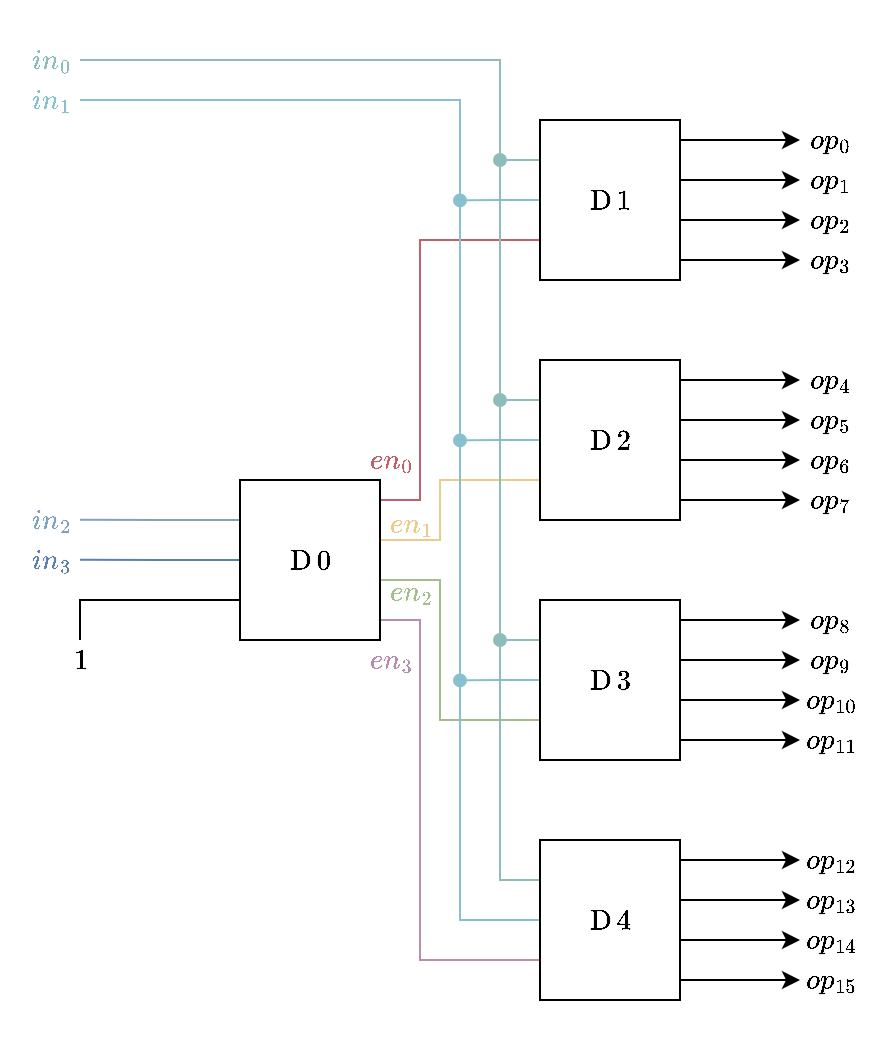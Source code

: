 <mxfile version="22.0.2" type="device">
  <diagram name="Page-1" id="uHUrfIVvx9b2arXOunB7">
    <mxGraphModel dx="1183" dy="685" grid="1" gridSize="10" guides="1" tooltips="1" connect="1" arrows="1" fold="1" page="1" pageScale="1" pageWidth="1654" pageHeight="1169" math="1" shadow="0">
      <root>
        <mxCell id="0" />
        <mxCell id="1" parent="0" />
        <mxCell id="aCQPrEgid5yJ1C7_CaqJ-37" value="$$&lt;br&gt;in_3&lt;br&gt;$$" style="text;html=1;align=center;verticalAlign=middle;resizable=0;points=[];autosize=1;strokeColor=none;fillColor=none;fontColor=#5e81ac;" vertex="1" parent="1">
          <mxGeometry x="120" y="330" width="50" height="60" as="geometry" />
        </mxCell>
        <mxCell id="aCQPrEgid5yJ1C7_CaqJ-34" value="$$&lt;br&gt;in_0&lt;br&gt;$$" style="text;html=1;align=center;verticalAlign=middle;resizable=0;points=[];autosize=1;strokeColor=none;fillColor=none;fontColor=#8FBCBB;" vertex="1" parent="1">
          <mxGeometry x="120" y="80" width="50" height="60" as="geometry" />
        </mxCell>
        <mxCell id="aCQPrEgid5yJ1C7_CaqJ-36" value="$$&lt;br&gt;in_2&lt;br&gt;$$" style="text;html=1;align=center;verticalAlign=middle;resizable=0;points=[];autosize=1;strokeColor=none;fillColor=none;fontColor=#81A1C1;" vertex="1" parent="1">
          <mxGeometry x="120" y="310" width="50" height="60" as="geometry" />
        </mxCell>
        <mxCell id="aCQPrEgid5yJ1C7_CaqJ-56" value="$$&lt;br&gt;op_{13}&lt;br&gt;$$" style="text;html=1;align=center;verticalAlign=middle;resizable=0;points=[];autosize=1;strokeColor=none;fillColor=none;" vertex="1" parent="1">
          <mxGeometry x="505" y="500" width="60" height="60" as="geometry" />
        </mxCell>
        <mxCell id="aCQPrEgid5yJ1C7_CaqJ-57" value="$$&lt;br&gt;op_{14}&lt;br&gt;$$" style="text;html=1;align=center;verticalAlign=middle;resizable=0;points=[];autosize=1;strokeColor=none;fillColor=none;" vertex="1" parent="1">
          <mxGeometry x="505" y="520" width="60" height="60" as="geometry" />
        </mxCell>
        <mxCell id="aCQPrEgid5yJ1C7_CaqJ-58" value="$$&lt;br&gt;op_{15}&lt;br&gt;$$" style="text;html=1;align=center;verticalAlign=middle;resizable=0;points=[];autosize=1;strokeColor=none;fillColor=none;" vertex="1" parent="1">
          <mxGeometry x="505" y="540" width="60" height="60" as="geometry" />
        </mxCell>
        <mxCell id="aCQPrEgid5yJ1C7_CaqJ-52" value="$$&lt;br&gt;op_9&lt;br&gt;$$" style="text;html=1;align=center;verticalAlign=middle;resizable=0;points=[];autosize=1;strokeColor=none;fillColor=none;" vertex="1" parent="1">
          <mxGeometry x="510" y="380" width="50" height="60" as="geometry" />
        </mxCell>
        <mxCell id="aCQPrEgid5yJ1C7_CaqJ-53" value="$$&lt;br&gt;op_{10}&lt;br&gt;$$" style="text;html=1;align=center;verticalAlign=middle;resizable=0;points=[];autosize=1;strokeColor=none;fillColor=none;" vertex="1" parent="1">
          <mxGeometry x="505" y="400" width="60" height="60" as="geometry" />
        </mxCell>
        <mxCell id="aCQPrEgid5yJ1C7_CaqJ-54" value="$$&lt;br&gt;op_{11}&lt;br&gt;$$" style="text;html=1;align=center;verticalAlign=middle;resizable=0;points=[];autosize=1;strokeColor=none;fillColor=none;" vertex="1" parent="1">
          <mxGeometry x="505" y="420" width="60" height="60" as="geometry" />
        </mxCell>
        <mxCell id="aCQPrEgid5yJ1C7_CaqJ-50" value="$$&lt;br&gt;op_7&lt;br&gt;$$" style="text;html=1;align=center;verticalAlign=middle;resizable=0;points=[];autosize=1;strokeColor=none;fillColor=none;" vertex="1" parent="1">
          <mxGeometry x="510" y="300" width="50" height="60" as="geometry" />
        </mxCell>
        <mxCell id="aCQPrEgid5yJ1C7_CaqJ-48" value="$$&lt;br&gt;op_5&lt;br&gt;$$" style="text;html=1;align=center;verticalAlign=middle;resizable=0;points=[];autosize=1;strokeColor=none;fillColor=none;" vertex="1" parent="1">
          <mxGeometry x="510" y="260" width="50" height="60" as="geometry" />
        </mxCell>
        <mxCell id="aCQPrEgid5yJ1C7_CaqJ-49" value="$$&lt;br&gt;op_6&lt;br&gt;$$" style="text;html=1;align=center;verticalAlign=middle;resizable=0;points=[];autosize=1;strokeColor=none;fillColor=none;" vertex="1" parent="1">
          <mxGeometry x="510" y="280" width="50" height="60" as="geometry" />
        </mxCell>
        <mxCell id="aCQPrEgid5yJ1C7_CaqJ-41" value="$$&lt;br&gt;en_2&lt;br&gt;$$" style="text;html=1;align=center;verticalAlign=middle;resizable=0;points=[];autosize=1;strokeColor=none;fillColor=none;fontColor=#a3be8c;" vertex="1" parent="1">
          <mxGeometry x="300" y="346" width="50" height="60" as="geometry" />
        </mxCell>
        <mxCell id="aCQPrEgid5yJ1C7_CaqJ-42" value="$$&lt;br&gt;en_3&lt;br&gt;$$" style="text;html=1;align=center;verticalAlign=middle;resizable=0;points=[];autosize=1;strokeColor=none;fillColor=none;fontColor=#b48ead;" vertex="1" parent="1">
          <mxGeometry x="290" y="380" width="50" height="60" as="geometry" />
        </mxCell>
        <mxCell id="aCQPrEgid5yJ1C7_CaqJ-35" value="$$&lt;br&gt;in_1&lt;br&gt;$$" style="text;html=1;align=center;verticalAlign=middle;resizable=0;points=[];autosize=1;strokeColor=none;fillColor=none;fontColor=#88C0D0;" vertex="1" parent="1">
          <mxGeometry x="120" y="100" width="50" height="60" as="geometry" />
        </mxCell>
        <mxCell id="aCQPrEgid5yJ1C7_CaqJ-3" style="edgeStyle=orthogonalEdgeStyle;rounded=0;orthogonalLoop=1;jettySize=auto;html=1;exitX=1;exitY=0.5;exitDx=0;exitDy=0;entryX=0;entryY=0.75;entryDx=0;entryDy=0;endArrow=none;endFill=0;strokeColor=#EBCB8B;" edge="1" parent="1" source="jRbW4b_myETGWLnF5Oeu-22" target="jRbW4b_myETGWLnF5Oeu-26">
          <mxGeometry relative="1" as="geometry">
            <Array as="points">
              <mxPoint x="310" y="350" />
              <mxPoint x="340" y="350" />
              <mxPoint x="340" y="320" />
            </Array>
          </mxGeometry>
        </mxCell>
        <mxCell id="aCQPrEgid5yJ1C7_CaqJ-4" style="edgeStyle=orthogonalEdgeStyle;rounded=0;orthogonalLoop=1;jettySize=auto;html=1;exitX=1;exitY=0.75;exitDx=0;exitDy=0;entryX=0;entryY=0.75;entryDx=0;entryDy=0;endArrow=none;endFill=0;strokeColor=#a3be8c;" edge="1" parent="1" source="jRbW4b_myETGWLnF5Oeu-22" target="jRbW4b_myETGWLnF5Oeu-27">
          <mxGeometry relative="1" as="geometry">
            <Array as="points">
              <mxPoint x="310" y="370" />
              <mxPoint x="340" y="370" />
              <mxPoint x="340" y="440" />
            </Array>
          </mxGeometry>
        </mxCell>
        <mxCell id="aCQPrEgid5yJ1C7_CaqJ-5" style="edgeStyle=orthogonalEdgeStyle;rounded=0;orthogonalLoop=1;jettySize=auto;html=1;exitX=1;exitY=1;exitDx=0;exitDy=0;entryX=0;entryY=0.75;entryDx=0;entryDy=0;endArrow=none;endFill=0;strokeColor=#B48EAD;" edge="1" parent="1" source="jRbW4b_myETGWLnF5Oeu-22" target="aCQPrEgid5yJ1C7_CaqJ-1">
          <mxGeometry relative="1" as="geometry">
            <mxPoint x="360" y="560" as="targetPoint" />
            <Array as="points">
              <mxPoint x="310" y="390" />
              <mxPoint x="330" y="390" />
              <mxPoint x="330" y="560" />
            </Array>
          </mxGeometry>
        </mxCell>
        <mxCell id="aCQPrEgid5yJ1C7_CaqJ-6" style="edgeStyle=orthogonalEdgeStyle;rounded=0;orthogonalLoop=1;jettySize=auto;html=1;entryX=0;entryY=0.75;entryDx=0;entryDy=0;endArrow=none;endFill=0;strokeColor=#BF616A;" edge="1" parent="1" source="jRbW4b_myETGWLnF5Oeu-22" target="jRbW4b_myETGWLnF5Oeu-24">
          <mxGeometry relative="1" as="geometry">
            <Array as="points">
              <mxPoint x="330" y="330" />
              <mxPoint x="330" y="200" />
            </Array>
          </mxGeometry>
        </mxCell>
        <mxCell id="aCQPrEgid5yJ1C7_CaqJ-15" style="edgeStyle=orthogonalEdgeStyle;rounded=0;orthogonalLoop=1;jettySize=auto;html=1;exitX=0;exitY=0.25;exitDx=0;exitDy=0;endArrow=none;endFill=0;strokeColor=#81a1c1;" edge="1" parent="1" source="jRbW4b_myETGWLnF5Oeu-22">
          <mxGeometry relative="1" as="geometry">
            <mxPoint x="160" y="339.897" as="targetPoint" />
          </mxGeometry>
        </mxCell>
        <mxCell id="aCQPrEgid5yJ1C7_CaqJ-16" style="edgeStyle=orthogonalEdgeStyle;rounded=0;orthogonalLoop=1;jettySize=auto;html=1;exitX=0;exitY=0.5;exitDx=0;exitDy=0;endArrow=none;endFill=0;fontColor=#81a1c1;strokeColor=#5E81AC;" edge="1" parent="1" source="jRbW4b_myETGWLnF5Oeu-22">
          <mxGeometry relative="1" as="geometry">
            <mxPoint x="160" y="359.897" as="targetPoint" />
          </mxGeometry>
        </mxCell>
        <mxCell id="aCQPrEgid5yJ1C7_CaqJ-33" style="edgeStyle=orthogonalEdgeStyle;rounded=0;orthogonalLoop=1;jettySize=auto;html=1;exitX=0;exitY=0.75;exitDx=0;exitDy=0;endArrow=none;endFill=0;" edge="1" parent="1" source="jRbW4b_myETGWLnF5Oeu-22">
          <mxGeometry relative="1" as="geometry">
            <mxPoint x="160" y="400" as="targetPoint" />
            <Array as="points">
              <mxPoint x="160" y="380" />
            </Array>
          </mxGeometry>
        </mxCell>
        <mxCell id="aCQPrEgid5yJ1C7_CaqJ-13" style="edgeStyle=orthogonalEdgeStyle;rounded=0;orthogonalLoop=1;jettySize=auto;html=1;exitX=0;exitY=0.5;exitDx=0;exitDy=0;endArrow=oval;endFill=1;strokeColor=#88C0D0;" edge="1" parent="1" source="jRbW4b_myETGWLnF5Oeu-24">
          <mxGeometry relative="1" as="geometry">
            <mxPoint x="350" y="180.2" as="targetPoint" />
          </mxGeometry>
        </mxCell>
        <mxCell id="aCQPrEgid5yJ1C7_CaqJ-14" style="edgeStyle=orthogonalEdgeStyle;rounded=0;orthogonalLoop=1;jettySize=auto;html=1;exitX=0;exitY=0.25;exitDx=0;exitDy=0;endArrow=oval;endFill=1;strokeColor=#8FBCBB;" edge="1" parent="1" source="jRbW4b_myETGWLnF5Oeu-24">
          <mxGeometry relative="1" as="geometry">
            <mxPoint x="370" y="160.2" as="targetPoint" />
          </mxGeometry>
        </mxCell>
        <mxCell id="aCQPrEgid5yJ1C7_CaqJ-17" style="edgeStyle=orthogonalEdgeStyle;rounded=0;orthogonalLoop=1;jettySize=auto;html=1;" edge="1" parent="1">
          <mxGeometry relative="1" as="geometry">
            <mxPoint x="520" y="150" as="targetPoint" />
            <mxPoint x="460" y="150" as="sourcePoint" />
          </mxGeometry>
        </mxCell>
        <mxCell id="jRbW4b_myETGWLnF5Oeu-24" value="$$&lt;br&gt;\text{D}\,1&lt;br&gt;$$" style="rounded=0;whiteSpace=wrap;html=1;" parent="1" vertex="1">
          <mxGeometry x="390" y="140" width="70" height="80" as="geometry" />
        </mxCell>
        <mxCell id="aCQPrEgid5yJ1C7_CaqJ-11" style="edgeStyle=orthogonalEdgeStyle;rounded=0;orthogonalLoop=1;jettySize=auto;html=1;exitX=0;exitY=0.5;exitDx=0;exitDy=0;endArrow=oval;endFill=1;strokeColor=#88C0D0;" edge="1" parent="1" source="jRbW4b_myETGWLnF5Oeu-26">
          <mxGeometry relative="1" as="geometry">
            <mxPoint x="350" y="300.2" as="targetPoint" />
          </mxGeometry>
        </mxCell>
        <mxCell id="aCQPrEgid5yJ1C7_CaqJ-12" style="edgeStyle=orthogonalEdgeStyle;rounded=0;orthogonalLoop=1;jettySize=auto;html=1;exitX=0;exitY=0.25;exitDx=0;exitDy=0;endArrow=oval;endFill=1;strokeColor=#8FBCBB;" edge="1" parent="1" source="jRbW4b_myETGWLnF5Oeu-26">
          <mxGeometry relative="1" as="geometry">
            <mxPoint x="370" y="280.2" as="targetPoint" />
          </mxGeometry>
        </mxCell>
        <mxCell id="jRbW4b_myETGWLnF5Oeu-26" value="$$&lt;br&gt;\text{D}\,2&lt;br&gt;$$" style="rounded=0;whiteSpace=wrap;html=1;" parent="1" vertex="1">
          <mxGeometry x="390" y="260" width="70" height="80" as="geometry" />
        </mxCell>
        <mxCell id="aCQPrEgid5yJ1C7_CaqJ-9" style="edgeStyle=orthogonalEdgeStyle;rounded=0;orthogonalLoop=1;jettySize=auto;html=1;exitX=0;exitY=0.5;exitDx=0;exitDy=0;endArrow=oval;endFill=1;strokeColor=#88C0D0;" edge="1" parent="1" source="jRbW4b_myETGWLnF5Oeu-27">
          <mxGeometry relative="1" as="geometry">
            <mxPoint x="350" y="420.2" as="targetPoint" />
          </mxGeometry>
        </mxCell>
        <mxCell id="aCQPrEgid5yJ1C7_CaqJ-10" style="edgeStyle=orthogonalEdgeStyle;rounded=0;orthogonalLoop=1;jettySize=auto;html=1;exitX=0;exitY=0.25;exitDx=0;exitDy=0;endArrow=oval;endFill=1;strokeColor=#8FBCBB;" edge="1" parent="1" source="jRbW4b_myETGWLnF5Oeu-27">
          <mxGeometry relative="1" as="geometry">
            <mxPoint x="370" y="400.2" as="targetPoint" />
          </mxGeometry>
        </mxCell>
        <mxCell id="jRbW4b_myETGWLnF5Oeu-27" value="$$&lt;br&gt;\text{D}\,3&lt;br&gt;$$" style="rounded=0;whiteSpace=wrap;html=1;" parent="1" vertex="1">
          <mxGeometry x="390" y="380" width="70" height="80" as="geometry" />
        </mxCell>
        <mxCell id="aCQPrEgid5yJ1C7_CaqJ-7" style="edgeStyle=orthogonalEdgeStyle;rounded=0;orthogonalLoop=1;jettySize=auto;html=1;exitX=0;exitY=0.5;exitDx=0;exitDy=0;endArrow=none;endFill=0;fontColor=#88c0d0;strokeColor=#88C0D0;" edge="1" parent="1" source="aCQPrEgid5yJ1C7_CaqJ-1">
          <mxGeometry relative="1" as="geometry">
            <mxPoint x="160" y="130" as="targetPoint" />
            <Array as="points">
              <mxPoint x="350" y="540" />
              <mxPoint x="350" y="130" />
              <mxPoint x="300" y="130" />
            </Array>
          </mxGeometry>
        </mxCell>
        <mxCell id="aCQPrEgid5yJ1C7_CaqJ-8" style="edgeStyle=orthogonalEdgeStyle;rounded=0;orthogonalLoop=1;jettySize=auto;html=1;exitX=0;exitY=0.25;exitDx=0;exitDy=0;endArrow=none;endFill=0;strokeColor=#8FBCBB;" edge="1" parent="1" source="aCQPrEgid5yJ1C7_CaqJ-1">
          <mxGeometry relative="1" as="geometry">
            <mxPoint x="160" y="110" as="targetPoint" />
            <Array as="points">
              <mxPoint x="370" y="520" />
              <mxPoint x="370" y="110" />
              <mxPoint x="300" y="110" />
            </Array>
          </mxGeometry>
        </mxCell>
        <mxCell id="aCQPrEgid5yJ1C7_CaqJ-1" value="$$&lt;br&gt;\text{D}\,4&lt;br&gt;$$" style="rounded=0;whiteSpace=wrap;html=1;" vertex="1" parent="1">
          <mxGeometry x="390" y="500" width="70" height="80" as="geometry" />
        </mxCell>
        <mxCell id="aCQPrEgid5yJ1C7_CaqJ-18" style="edgeStyle=orthogonalEdgeStyle;rounded=0;orthogonalLoop=1;jettySize=auto;html=1;" edge="1" parent="1">
          <mxGeometry relative="1" as="geometry">
            <mxPoint x="520" y="170" as="targetPoint" />
            <mxPoint x="460" y="170" as="sourcePoint" />
          </mxGeometry>
        </mxCell>
        <mxCell id="aCQPrEgid5yJ1C7_CaqJ-19" style="edgeStyle=orthogonalEdgeStyle;rounded=0;orthogonalLoop=1;jettySize=auto;html=1;" edge="1" parent="1">
          <mxGeometry relative="1" as="geometry">
            <mxPoint x="520" y="190" as="targetPoint" />
            <mxPoint x="460" y="190" as="sourcePoint" />
          </mxGeometry>
        </mxCell>
        <mxCell id="aCQPrEgid5yJ1C7_CaqJ-20" style="edgeStyle=orthogonalEdgeStyle;rounded=0;orthogonalLoop=1;jettySize=auto;html=1;" edge="1" parent="1">
          <mxGeometry relative="1" as="geometry">
            <mxPoint x="520" y="210" as="targetPoint" />
            <mxPoint x="460" y="210" as="sourcePoint" />
          </mxGeometry>
        </mxCell>
        <mxCell id="aCQPrEgid5yJ1C7_CaqJ-21" style="edgeStyle=orthogonalEdgeStyle;rounded=0;orthogonalLoop=1;jettySize=auto;html=1;" edge="1" parent="1">
          <mxGeometry relative="1" as="geometry">
            <mxPoint x="520" y="270" as="targetPoint" />
            <mxPoint x="460" y="270" as="sourcePoint" />
          </mxGeometry>
        </mxCell>
        <mxCell id="aCQPrEgid5yJ1C7_CaqJ-22" style="edgeStyle=orthogonalEdgeStyle;rounded=0;orthogonalLoop=1;jettySize=auto;html=1;" edge="1" parent="1">
          <mxGeometry relative="1" as="geometry">
            <mxPoint x="520" y="290" as="targetPoint" />
            <mxPoint x="460" y="290" as="sourcePoint" />
          </mxGeometry>
        </mxCell>
        <mxCell id="aCQPrEgid5yJ1C7_CaqJ-23" style="edgeStyle=orthogonalEdgeStyle;rounded=0;orthogonalLoop=1;jettySize=auto;html=1;" edge="1" parent="1">
          <mxGeometry relative="1" as="geometry">
            <mxPoint x="520" y="310" as="targetPoint" />
            <mxPoint x="460" y="310" as="sourcePoint" />
          </mxGeometry>
        </mxCell>
        <mxCell id="aCQPrEgid5yJ1C7_CaqJ-24" style="edgeStyle=orthogonalEdgeStyle;rounded=0;orthogonalLoop=1;jettySize=auto;html=1;" edge="1" parent="1">
          <mxGeometry relative="1" as="geometry">
            <mxPoint x="520" y="330" as="targetPoint" />
            <mxPoint x="460" y="330" as="sourcePoint" />
          </mxGeometry>
        </mxCell>
        <mxCell id="aCQPrEgid5yJ1C7_CaqJ-25" style="edgeStyle=orthogonalEdgeStyle;rounded=0;orthogonalLoop=1;jettySize=auto;html=1;" edge="1" parent="1">
          <mxGeometry relative="1" as="geometry">
            <mxPoint x="520" y="390" as="targetPoint" />
            <mxPoint x="460" y="390" as="sourcePoint" />
          </mxGeometry>
        </mxCell>
        <mxCell id="aCQPrEgid5yJ1C7_CaqJ-26" style="edgeStyle=orthogonalEdgeStyle;rounded=0;orthogonalLoop=1;jettySize=auto;html=1;" edge="1" parent="1">
          <mxGeometry relative="1" as="geometry">
            <mxPoint x="520" y="410" as="targetPoint" />
            <mxPoint x="460" y="410" as="sourcePoint" />
          </mxGeometry>
        </mxCell>
        <mxCell id="aCQPrEgid5yJ1C7_CaqJ-27" style="edgeStyle=orthogonalEdgeStyle;rounded=0;orthogonalLoop=1;jettySize=auto;html=1;" edge="1" parent="1">
          <mxGeometry relative="1" as="geometry">
            <mxPoint x="520" y="430" as="targetPoint" />
            <mxPoint x="460" y="430" as="sourcePoint" />
          </mxGeometry>
        </mxCell>
        <mxCell id="aCQPrEgid5yJ1C7_CaqJ-28" style="edgeStyle=orthogonalEdgeStyle;rounded=0;orthogonalLoop=1;jettySize=auto;html=1;" edge="1" parent="1">
          <mxGeometry relative="1" as="geometry">
            <mxPoint x="520" y="450" as="targetPoint" />
            <mxPoint x="460" y="450" as="sourcePoint" />
          </mxGeometry>
        </mxCell>
        <mxCell id="aCQPrEgid5yJ1C7_CaqJ-29" style="edgeStyle=orthogonalEdgeStyle;rounded=0;orthogonalLoop=1;jettySize=auto;html=1;" edge="1" parent="1">
          <mxGeometry relative="1" as="geometry">
            <mxPoint x="520" y="510" as="targetPoint" />
            <mxPoint x="460" y="510" as="sourcePoint" />
          </mxGeometry>
        </mxCell>
        <mxCell id="aCQPrEgid5yJ1C7_CaqJ-30" style="edgeStyle=orthogonalEdgeStyle;rounded=0;orthogonalLoop=1;jettySize=auto;html=1;" edge="1" parent="1">
          <mxGeometry relative="1" as="geometry">
            <mxPoint x="520" y="530" as="targetPoint" />
            <mxPoint x="460" y="530" as="sourcePoint" />
          </mxGeometry>
        </mxCell>
        <mxCell id="aCQPrEgid5yJ1C7_CaqJ-31" style="edgeStyle=orthogonalEdgeStyle;rounded=0;orthogonalLoop=1;jettySize=auto;html=1;" edge="1" parent="1">
          <mxGeometry relative="1" as="geometry">
            <mxPoint x="520" y="550" as="targetPoint" />
            <mxPoint x="460" y="550" as="sourcePoint" />
          </mxGeometry>
        </mxCell>
        <mxCell id="aCQPrEgid5yJ1C7_CaqJ-32" style="edgeStyle=orthogonalEdgeStyle;rounded=0;orthogonalLoop=1;jettySize=auto;html=1;" edge="1" parent="1">
          <mxGeometry relative="1" as="geometry">
            <mxPoint x="520" y="570" as="targetPoint" />
            <mxPoint x="460" y="570" as="sourcePoint" />
          </mxGeometry>
        </mxCell>
        <mxCell id="aCQPrEgid5yJ1C7_CaqJ-38" value="$$&lt;br&gt;1&lt;br&gt;$$" style="text;html=1;align=center;verticalAlign=middle;resizable=0;points=[];autosize=1;strokeColor=none;fillColor=none;" vertex="1" parent="1">
          <mxGeometry x="140" y="380" width="40" height="60" as="geometry" />
        </mxCell>
        <mxCell id="aCQPrEgid5yJ1C7_CaqJ-39" value="$$&lt;br&gt;en_0&lt;br&gt;$$" style="text;html=1;align=center;verticalAlign=middle;resizable=0;points=[];autosize=1;strokeColor=none;fillColor=none;fontColor=#bf616a;" vertex="1" parent="1">
          <mxGeometry x="290" y="280" width="50" height="60" as="geometry" />
        </mxCell>
        <mxCell id="aCQPrEgid5yJ1C7_CaqJ-40" value="$$&lt;br&gt;en_1&lt;br&gt;$$" style="text;html=1;align=center;verticalAlign=middle;resizable=0;points=[];autosize=1;strokeColor=none;fillColor=none;fontColor=#ebcb8b;" vertex="1" parent="1">
          <mxGeometry x="300" y="312" width="50" height="60" as="geometry" />
        </mxCell>
        <mxCell id="aCQPrEgid5yJ1C7_CaqJ-43" value="$$&lt;br&gt;op_0&lt;br&gt;$$" style="text;html=1;align=center;verticalAlign=middle;resizable=0;points=[];autosize=1;strokeColor=none;fillColor=none;" vertex="1" parent="1">
          <mxGeometry x="510" y="120" width="50" height="60" as="geometry" />
        </mxCell>
        <mxCell id="aCQPrEgid5yJ1C7_CaqJ-44" value="$$&lt;br&gt;op_1&lt;br&gt;$$" style="text;html=1;align=center;verticalAlign=middle;resizable=0;points=[];autosize=1;strokeColor=none;fillColor=none;" vertex="1" parent="1">
          <mxGeometry x="510" y="140" width="50" height="60" as="geometry" />
        </mxCell>
        <mxCell id="aCQPrEgid5yJ1C7_CaqJ-45" value="$$&lt;br&gt;op_2&lt;br&gt;$$" style="text;html=1;align=center;verticalAlign=middle;resizable=0;points=[];autosize=1;strokeColor=none;fillColor=none;" vertex="1" parent="1">
          <mxGeometry x="510" y="160" width="50" height="60" as="geometry" />
        </mxCell>
        <mxCell id="aCQPrEgid5yJ1C7_CaqJ-46" value="$$&lt;br&gt;op_3&lt;br&gt;$$" style="text;html=1;align=center;verticalAlign=middle;resizable=0;points=[];autosize=1;strokeColor=none;fillColor=none;" vertex="1" parent="1">
          <mxGeometry x="510" y="180" width="50" height="60" as="geometry" />
        </mxCell>
        <mxCell id="aCQPrEgid5yJ1C7_CaqJ-47" value="$$&lt;br&gt;op_4&lt;br&gt;$$" style="text;html=1;align=center;verticalAlign=middle;resizable=0;points=[];autosize=1;strokeColor=none;fillColor=none;" vertex="1" parent="1">
          <mxGeometry x="510" y="240" width="50" height="60" as="geometry" />
        </mxCell>
        <mxCell id="aCQPrEgid5yJ1C7_CaqJ-51" value="$$&lt;br&gt;op_8&lt;br&gt;$$" style="text;html=1;align=center;verticalAlign=middle;resizable=0;points=[];autosize=1;strokeColor=none;fillColor=none;" vertex="1" parent="1">
          <mxGeometry x="510" y="360" width="50" height="60" as="geometry" />
        </mxCell>
        <mxCell id="aCQPrEgid5yJ1C7_CaqJ-55" value="$$&lt;br&gt;op_{12}&lt;br&gt;$$" style="text;html=1;align=center;verticalAlign=middle;resizable=0;points=[];autosize=1;strokeColor=none;fillColor=none;" vertex="1" parent="1">
          <mxGeometry x="505" y="480" width="60" height="60" as="geometry" />
        </mxCell>
        <mxCell id="jRbW4b_myETGWLnF5Oeu-22" value="$$&lt;br&gt;\text{D}\,0&lt;br&gt;$$" style="rounded=0;whiteSpace=wrap;html=1;" parent="1" vertex="1">
          <mxGeometry x="240" y="320" width="70" height="80" as="geometry" />
        </mxCell>
      </root>
    </mxGraphModel>
  </diagram>
</mxfile>
